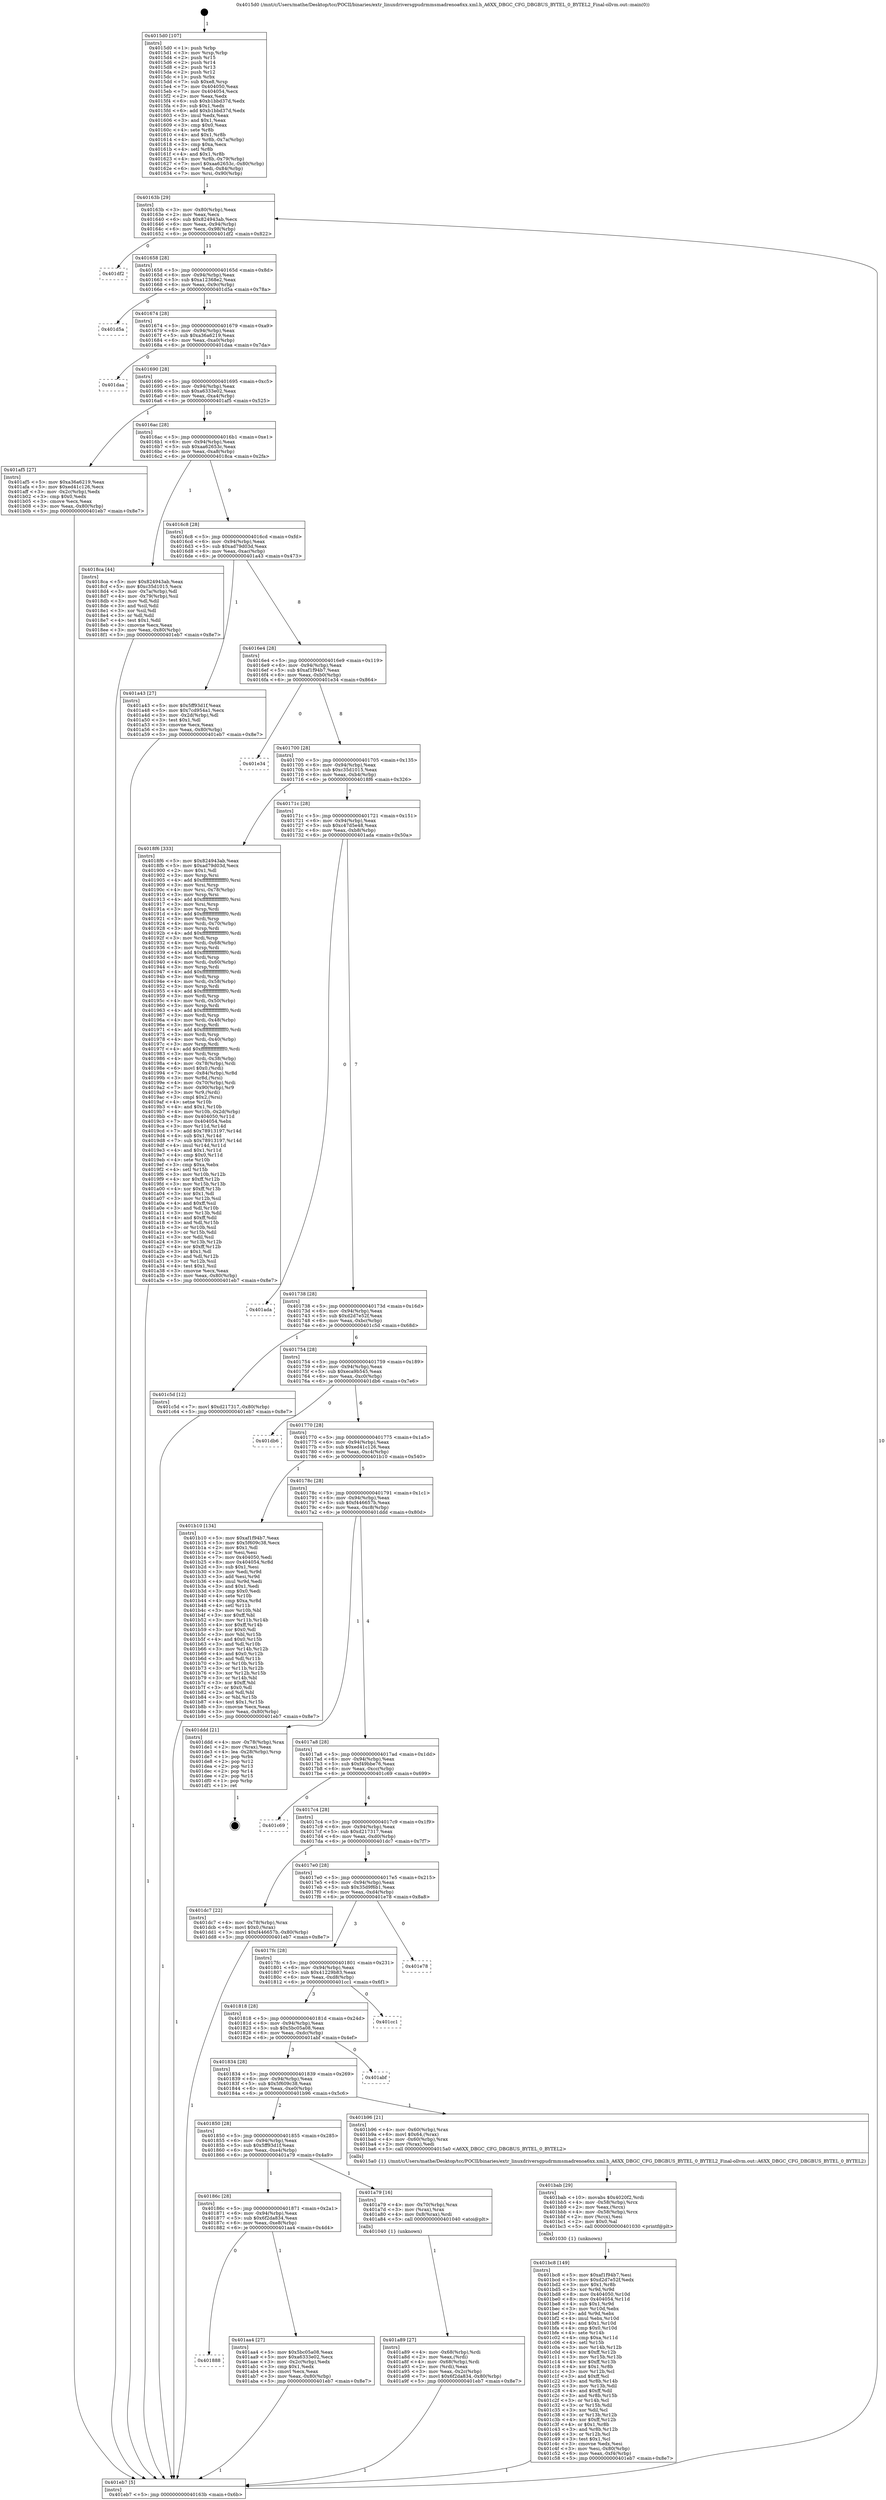 digraph "0x4015d0" {
  label = "0x4015d0 (/mnt/c/Users/mathe/Desktop/tcc/POCII/binaries/extr_linuxdriversgpudrmmsmadrenoa6xx.xml.h_A6XX_DBGC_CFG_DBGBUS_BYTEL_0_BYTEL2_Final-ollvm.out::main(0))"
  labelloc = "t"
  node[shape=record]

  Entry [label="",width=0.3,height=0.3,shape=circle,fillcolor=black,style=filled]
  "0x40163b" [label="{
     0x40163b [29]\l
     | [instrs]\l
     &nbsp;&nbsp;0x40163b \<+3\>: mov -0x80(%rbp),%eax\l
     &nbsp;&nbsp;0x40163e \<+2\>: mov %eax,%ecx\l
     &nbsp;&nbsp;0x401640 \<+6\>: sub $0x824943ab,%ecx\l
     &nbsp;&nbsp;0x401646 \<+6\>: mov %eax,-0x94(%rbp)\l
     &nbsp;&nbsp;0x40164c \<+6\>: mov %ecx,-0x98(%rbp)\l
     &nbsp;&nbsp;0x401652 \<+6\>: je 0000000000401df2 \<main+0x822\>\l
  }"]
  "0x401df2" [label="{
     0x401df2\l
  }", style=dashed]
  "0x401658" [label="{
     0x401658 [28]\l
     | [instrs]\l
     &nbsp;&nbsp;0x401658 \<+5\>: jmp 000000000040165d \<main+0x8d\>\l
     &nbsp;&nbsp;0x40165d \<+6\>: mov -0x94(%rbp),%eax\l
     &nbsp;&nbsp;0x401663 \<+5\>: sub $0xa12368e2,%eax\l
     &nbsp;&nbsp;0x401668 \<+6\>: mov %eax,-0x9c(%rbp)\l
     &nbsp;&nbsp;0x40166e \<+6\>: je 0000000000401d5a \<main+0x78a\>\l
  }"]
  Exit [label="",width=0.3,height=0.3,shape=circle,fillcolor=black,style=filled,peripheries=2]
  "0x401d5a" [label="{
     0x401d5a\l
  }", style=dashed]
  "0x401674" [label="{
     0x401674 [28]\l
     | [instrs]\l
     &nbsp;&nbsp;0x401674 \<+5\>: jmp 0000000000401679 \<main+0xa9\>\l
     &nbsp;&nbsp;0x401679 \<+6\>: mov -0x94(%rbp),%eax\l
     &nbsp;&nbsp;0x40167f \<+5\>: sub $0xa36a6219,%eax\l
     &nbsp;&nbsp;0x401684 \<+6\>: mov %eax,-0xa0(%rbp)\l
     &nbsp;&nbsp;0x40168a \<+6\>: je 0000000000401daa \<main+0x7da\>\l
  }"]
  "0x401bc8" [label="{
     0x401bc8 [149]\l
     | [instrs]\l
     &nbsp;&nbsp;0x401bc8 \<+5\>: mov $0xaf1f94b7,%esi\l
     &nbsp;&nbsp;0x401bcd \<+5\>: mov $0xd2d7e52f,%edx\l
     &nbsp;&nbsp;0x401bd2 \<+3\>: mov $0x1,%r8b\l
     &nbsp;&nbsp;0x401bd5 \<+3\>: xor %r9d,%r9d\l
     &nbsp;&nbsp;0x401bd8 \<+8\>: mov 0x404050,%r10d\l
     &nbsp;&nbsp;0x401be0 \<+8\>: mov 0x404054,%r11d\l
     &nbsp;&nbsp;0x401be8 \<+4\>: sub $0x1,%r9d\l
     &nbsp;&nbsp;0x401bec \<+3\>: mov %r10d,%ebx\l
     &nbsp;&nbsp;0x401bef \<+3\>: add %r9d,%ebx\l
     &nbsp;&nbsp;0x401bf2 \<+4\>: imul %ebx,%r10d\l
     &nbsp;&nbsp;0x401bf6 \<+4\>: and $0x1,%r10d\l
     &nbsp;&nbsp;0x401bfa \<+4\>: cmp $0x0,%r10d\l
     &nbsp;&nbsp;0x401bfe \<+4\>: sete %r14b\l
     &nbsp;&nbsp;0x401c02 \<+4\>: cmp $0xa,%r11d\l
     &nbsp;&nbsp;0x401c06 \<+4\>: setl %r15b\l
     &nbsp;&nbsp;0x401c0a \<+3\>: mov %r14b,%r12b\l
     &nbsp;&nbsp;0x401c0d \<+4\>: xor $0xff,%r12b\l
     &nbsp;&nbsp;0x401c11 \<+3\>: mov %r15b,%r13b\l
     &nbsp;&nbsp;0x401c14 \<+4\>: xor $0xff,%r13b\l
     &nbsp;&nbsp;0x401c18 \<+4\>: xor $0x1,%r8b\l
     &nbsp;&nbsp;0x401c1c \<+3\>: mov %r12b,%cl\l
     &nbsp;&nbsp;0x401c1f \<+3\>: and $0xff,%cl\l
     &nbsp;&nbsp;0x401c22 \<+3\>: and %r8b,%r14b\l
     &nbsp;&nbsp;0x401c25 \<+3\>: mov %r13b,%dil\l
     &nbsp;&nbsp;0x401c28 \<+4\>: and $0xff,%dil\l
     &nbsp;&nbsp;0x401c2c \<+3\>: and %r8b,%r15b\l
     &nbsp;&nbsp;0x401c2f \<+3\>: or %r14b,%cl\l
     &nbsp;&nbsp;0x401c32 \<+3\>: or %r15b,%dil\l
     &nbsp;&nbsp;0x401c35 \<+3\>: xor %dil,%cl\l
     &nbsp;&nbsp;0x401c38 \<+3\>: or %r13b,%r12b\l
     &nbsp;&nbsp;0x401c3b \<+4\>: xor $0xff,%r12b\l
     &nbsp;&nbsp;0x401c3f \<+4\>: or $0x1,%r8b\l
     &nbsp;&nbsp;0x401c43 \<+3\>: and %r8b,%r12b\l
     &nbsp;&nbsp;0x401c46 \<+3\>: or %r12b,%cl\l
     &nbsp;&nbsp;0x401c49 \<+3\>: test $0x1,%cl\l
     &nbsp;&nbsp;0x401c4c \<+3\>: cmovne %edx,%esi\l
     &nbsp;&nbsp;0x401c4f \<+3\>: mov %esi,-0x80(%rbp)\l
     &nbsp;&nbsp;0x401c52 \<+6\>: mov %eax,-0xf4(%rbp)\l
     &nbsp;&nbsp;0x401c58 \<+5\>: jmp 0000000000401eb7 \<main+0x8e7\>\l
  }"]
  "0x401daa" [label="{
     0x401daa\l
  }", style=dashed]
  "0x401690" [label="{
     0x401690 [28]\l
     | [instrs]\l
     &nbsp;&nbsp;0x401690 \<+5\>: jmp 0000000000401695 \<main+0xc5\>\l
     &nbsp;&nbsp;0x401695 \<+6\>: mov -0x94(%rbp),%eax\l
     &nbsp;&nbsp;0x40169b \<+5\>: sub $0xa6333e02,%eax\l
     &nbsp;&nbsp;0x4016a0 \<+6\>: mov %eax,-0xa4(%rbp)\l
     &nbsp;&nbsp;0x4016a6 \<+6\>: je 0000000000401af5 \<main+0x525\>\l
  }"]
  "0x401bab" [label="{
     0x401bab [29]\l
     | [instrs]\l
     &nbsp;&nbsp;0x401bab \<+10\>: movabs $0x4020f2,%rdi\l
     &nbsp;&nbsp;0x401bb5 \<+4\>: mov -0x58(%rbp),%rcx\l
     &nbsp;&nbsp;0x401bb9 \<+2\>: mov %eax,(%rcx)\l
     &nbsp;&nbsp;0x401bbb \<+4\>: mov -0x58(%rbp),%rcx\l
     &nbsp;&nbsp;0x401bbf \<+2\>: mov (%rcx),%esi\l
     &nbsp;&nbsp;0x401bc1 \<+2\>: mov $0x0,%al\l
     &nbsp;&nbsp;0x401bc3 \<+5\>: call 0000000000401030 \<printf@plt\>\l
     | [calls]\l
     &nbsp;&nbsp;0x401030 \{1\} (unknown)\l
  }"]
  "0x401af5" [label="{
     0x401af5 [27]\l
     | [instrs]\l
     &nbsp;&nbsp;0x401af5 \<+5\>: mov $0xa36a6219,%eax\l
     &nbsp;&nbsp;0x401afa \<+5\>: mov $0xed41c126,%ecx\l
     &nbsp;&nbsp;0x401aff \<+3\>: mov -0x2c(%rbp),%edx\l
     &nbsp;&nbsp;0x401b02 \<+3\>: cmp $0x0,%edx\l
     &nbsp;&nbsp;0x401b05 \<+3\>: cmove %ecx,%eax\l
     &nbsp;&nbsp;0x401b08 \<+3\>: mov %eax,-0x80(%rbp)\l
     &nbsp;&nbsp;0x401b0b \<+5\>: jmp 0000000000401eb7 \<main+0x8e7\>\l
  }"]
  "0x4016ac" [label="{
     0x4016ac [28]\l
     | [instrs]\l
     &nbsp;&nbsp;0x4016ac \<+5\>: jmp 00000000004016b1 \<main+0xe1\>\l
     &nbsp;&nbsp;0x4016b1 \<+6\>: mov -0x94(%rbp),%eax\l
     &nbsp;&nbsp;0x4016b7 \<+5\>: sub $0xaa62653c,%eax\l
     &nbsp;&nbsp;0x4016bc \<+6\>: mov %eax,-0xa8(%rbp)\l
     &nbsp;&nbsp;0x4016c2 \<+6\>: je 00000000004018ca \<main+0x2fa\>\l
  }"]
  "0x401888" [label="{
     0x401888\l
  }", style=dashed]
  "0x4018ca" [label="{
     0x4018ca [44]\l
     | [instrs]\l
     &nbsp;&nbsp;0x4018ca \<+5\>: mov $0x824943ab,%eax\l
     &nbsp;&nbsp;0x4018cf \<+5\>: mov $0xc35d1015,%ecx\l
     &nbsp;&nbsp;0x4018d4 \<+3\>: mov -0x7a(%rbp),%dl\l
     &nbsp;&nbsp;0x4018d7 \<+4\>: mov -0x79(%rbp),%sil\l
     &nbsp;&nbsp;0x4018db \<+3\>: mov %dl,%dil\l
     &nbsp;&nbsp;0x4018de \<+3\>: and %sil,%dil\l
     &nbsp;&nbsp;0x4018e1 \<+3\>: xor %sil,%dl\l
     &nbsp;&nbsp;0x4018e4 \<+3\>: or %dl,%dil\l
     &nbsp;&nbsp;0x4018e7 \<+4\>: test $0x1,%dil\l
     &nbsp;&nbsp;0x4018eb \<+3\>: cmovne %ecx,%eax\l
     &nbsp;&nbsp;0x4018ee \<+3\>: mov %eax,-0x80(%rbp)\l
     &nbsp;&nbsp;0x4018f1 \<+5\>: jmp 0000000000401eb7 \<main+0x8e7\>\l
  }"]
  "0x4016c8" [label="{
     0x4016c8 [28]\l
     | [instrs]\l
     &nbsp;&nbsp;0x4016c8 \<+5\>: jmp 00000000004016cd \<main+0xfd\>\l
     &nbsp;&nbsp;0x4016cd \<+6\>: mov -0x94(%rbp),%eax\l
     &nbsp;&nbsp;0x4016d3 \<+5\>: sub $0xad79d03d,%eax\l
     &nbsp;&nbsp;0x4016d8 \<+6\>: mov %eax,-0xac(%rbp)\l
     &nbsp;&nbsp;0x4016de \<+6\>: je 0000000000401a43 \<main+0x473\>\l
  }"]
  "0x401eb7" [label="{
     0x401eb7 [5]\l
     | [instrs]\l
     &nbsp;&nbsp;0x401eb7 \<+5\>: jmp 000000000040163b \<main+0x6b\>\l
  }"]
  "0x4015d0" [label="{
     0x4015d0 [107]\l
     | [instrs]\l
     &nbsp;&nbsp;0x4015d0 \<+1\>: push %rbp\l
     &nbsp;&nbsp;0x4015d1 \<+3\>: mov %rsp,%rbp\l
     &nbsp;&nbsp;0x4015d4 \<+2\>: push %r15\l
     &nbsp;&nbsp;0x4015d6 \<+2\>: push %r14\l
     &nbsp;&nbsp;0x4015d8 \<+2\>: push %r13\l
     &nbsp;&nbsp;0x4015da \<+2\>: push %r12\l
     &nbsp;&nbsp;0x4015dc \<+1\>: push %rbx\l
     &nbsp;&nbsp;0x4015dd \<+7\>: sub $0xe8,%rsp\l
     &nbsp;&nbsp;0x4015e4 \<+7\>: mov 0x404050,%eax\l
     &nbsp;&nbsp;0x4015eb \<+7\>: mov 0x404054,%ecx\l
     &nbsp;&nbsp;0x4015f2 \<+2\>: mov %eax,%edx\l
     &nbsp;&nbsp;0x4015f4 \<+6\>: sub $0xb1bbd37d,%edx\l
     &nbsp;&nbsp;0x4015fa \<+3\>: sub $0x1,%edx\l
     &nbsp;&nbsp;0x4015fd \<+6\>: add $0xb1bbd37d,%edx\l
     &nbsp;&nbsp;0x401603 \<+3\>: imul %edx,%eax\l
     &nbsp;&nbsp;0x401606 \<+3\>: and $0x1,%eax\l
     &nbsp;&nbsp;0x401609 \<+3\>: cmp $0x0,%eax\l
     &nbsp;&nbsp;0x40160c \<+4\>: sete %r8b\l
     &nbsp;&nbsp;0x401610 \<+4\>: and $0x1,%r8b\l
     &nbsp;&nbsp;0x401614 \<+4\>: mov %r8b,-0x7a(%rbp)\l
     &nbsp;&nbsp;0x401618 \<+3\>: cmp $0xa,%ecx\l
     &nbsp;&nbsp;0x40161b \<+4\>: setl %r8b\l
     &nbsp;&nbsp;0x40161f \<+4\>: and $0x1,%r8b\l
     &nbsp;&nbsp;0x401623 \<+4\>: mov %r8b,-0x79(%rbp)\l
     &nbsp;&nbsp;0x401627 \<+7\>: movl $0xaa62653c,-0x80(%rbp)\l
     &nbsp;&nbsp;0x40162e \<+6\>: mov %edi,-0x84(%rbp)\l
     &nbsp;&nbsp;0x401634 \<+7\>: mov %rsi,-0x90(%rbp)\l
  }"]
  "0x401aa4" [label="{
     0x401aa4 [27]\l
     | [instrs]\l
     &nbsp;&nbsp;0x401aa4 \<+5\>: mov $0x5bc05a08,%eax\l
     &nbsp;&nbsp;0x401aa9 \<+5\>: mov $0xa6333e02,%ecx\l
     &nbsp;&nbsp;0x401aae \<+3\>: mov -0x2c(%rbp),%edx\l
     &nbsp;&nbsp;0x401ab1 \<+3\>: cmp $0x1,%edx\l
     &nbsp;&nbsp;0x401ab4 \<+3\>: cmovl %ecx,%eax\l
     &nbsp;&nbsp;0x401ab7 \<+3\>: mov %eax,-0x80(%rbp)\l
     &nbsp;&nbsp;0x401aba \<+5\>: jmp 0000000000401eb7 \<main+0x8e7\>\l
  }"]
  "0x401a43" [label="{
     0x401a43 [27]\l
     | [instrs]\l
     &nbsp;&nbsp;0x401a43 \<+5\>: mov $0x5ff93d1f,%eax\l
     &nbsp;&nbsp;0x401a48 \<+5\>: mov $0x7cd954a1,%ecx\l
     &nbsp;&nbsp;0x401a4d \<+3\>: mov -0x2d(%rbp),%dl\l
     &nbsp;&nbsp;0x401a50 \<+3\>: test $0x1,%dl\l
     &nbsp;&nbsp;0x401a53 \<+3\>: cmovne %ecx,%eax\l
     &nbsp;&nbsp;0x401a56 \<+3\>: mov %eax,-0x80(%rbp)\l
     &nbsp;&nbsp;0x401a59 \<+5\>: jmp 0000000000401eb7 \<main+0x8e7\>\l
  }"]
  "0x4016e4" [label="{
     0x4016e4 [28]\l
     | [instrs]\l
     &nbsp;&nbsp;0x4016e4 \<+5\>: jmp 00000000004016e9 \<main+0x119\>\l
     &nbsp;&nbsp;0x4016e9 \<+6\>: mov -0x94(%rbp),%eax\l
     &nbsp;&nbsp;0x4016ef \<+5\>: sub $0xaf1f94b7,%eax\l
     &nbsp;&nbsp;0x4016f4 \<+6\>: mov %eax,-0xb0(%rbp)\l
     &nbsp;&nbsp;0x4016fa \<+6\>: je 0000000000401e34 \<main+0x864\>\l
  }"]
  "0x401a89" [label="{
     0x401a89 [27]\l
     | [instrs]\l
     &nbsp;&nbsp;0x401a89 \<+4\>: mov -0x68(%rbp),%rdi\l
     &nbsp;&nbsp;0x401a8d \<+2\>: mov %eax,(%rdi)\l
     &nbsp;&nbsp;0x401a8f \<+4\>: mov -0x68(%rbp),%rdi\l
     &nbsp;&nbsp;0x401a93 \<+2\>: mov (%rdi),%eax\l
     &nbsp;&nbsp;0x401a95 \<+3\>: mov %eax,-0x2c(%rbp)\l
     &nbsp;&nbsp;0x401a98 \<+7\>: movl $0x6f2da834,-0x80(%rbp)\l
     &nbsp;&nbsp;0x401a9f \<+5\>: jmp 0000000000401eb7 \<main+0x8e7\>\l
  }"]
  "0x401e34" [label="{
     0x401e34\l
  }", style=dashed]
  "0x401700" [label="{
     0x401700 [28]\l
     | [instrs]\l
     &nbsp;&nbsp;0x401700 \<+5\>: jmp 0000000000401705 \<main+0x135\>\l
     &nbsp;&nbsp;0x401705 \<+6\>: mov -0x94(%rbp),%eax\l
     &nbsp;&nbsp;0x40170b \<+5\>: sub $0xc35d1015,%eax\l
     &nbsp;&nbsp;0x401710 \<+6\>: mov %eax,-0xb4(%rbp)\l
     &nbsp;&nbsp;0x401716 \<+6\>: je 00000000004018f6 \<main+0x326\>\l
  }"]
  "0x40186c" [label="{
     0x40186c [28]\l
     | [instrs]\l
     &nbsp;&nbsp;0x40186c \<+5\>: jmp 0000000000401871 \<main+0x2a1\>\l
     &nbsp;&nbsp;0x401871 \<+6\>: mov -0x94(%rbp),%eax\l
     &nbsp;&nbsp;0x401877 \<+5\>: sub $0x6f2da834,%eax\l
     &nbsp;&nbsp;0x40187c \<+6\>: mov %eax,-0xe8(%rbp)\l
     &nbsp;&nbsp;0x401882 \<+6\>: je 0000000000401aa4 \<main+0x4d4\>\l
  }"]
  "0x4018f6" [label="{
     0x4018f6 [333]\l
     | [instrs]\l
     &nbsp;&nbsp;0x4018f6 \<+5\>: mov $0x824943ab,%eax\l
     &nbsp;&nbsp;0x4018fb \<+5\>: mov $0xad79d03d,%ecx\l
     &nbsp;&nbsp;0x401900 \<+2\>: mov $0x1,%dl\l
     &nbsp;&nbsp;0x401902 \<+3\>: mov %rsp,%rsi\l
     &nbsp;&nbsp;0x401905 \<+4\>: add $0xfffffffffffffff0,%rsi\l
     &nbsp;&nbsp;0x401909 \<+3\>: mov %rsi,%rsp\l
     &nbsp;&nbsp;0x40190c \<+4\>: mov %rsi,-0x78(%rbp)\l
     &nbsp;&nbsp;0x401910 \<+3\>: mov %rsp,%rsi\l
     &nbsp;&nbsp;0x401913 \<+4\>: add $0xfffffffffffffff0,%rsi\l
     &nbsp;&nbsp;0x401917 \<+3\>: mov %rsi,%rsp\l
     &nbsp;&nbsp;0x40191a \<+3\>: mov %rsp,%rdi\l
     &nbsp;&nbsp;0x40191d \<+4\>: add $0xfffffffffffffff0,%rdi\l
     &nbsp;&nbsp;0x401921 \<+3\>: mov %rdi,%rsp\l
     &nbsp;&nbsp;0x401924 \<+4\>: mov %rdi,-0x70(%rbp)\l
     &nbsp;&nbsp;0x401928 \<+3\>: mov %rsp,%rdi\l
     &nbsp;&nbsp;0x40192b \<+4\>: add $0xfffffffffffffff0,%rdi\l
     &nbsp;&nbsp;0x40192f \<+3\>: mov %rdi,%rsp\l
     &nbsp;&nbsp;0x401932 \<+4\>: mov %rdi,-0x68(%rbp)\l
     &nbsp;&nbsp;0x401936 \<+3\>: mov %rsp,%rdi\l
     &nbsp;&nbsp;0x401939 \<+4\>: add $0xfffffffffffffff0,%rdi\l
     &nbsp;&nbsp;0x40193d \<+3\>: mov %rdi,%rsp\l
     &nbsp;&nbsp;0x401940 \<+4\>: mov %rdi,-0x60(%rbp)\l
     &nbsp;&nbsp;0x401944 \<+3\>: mov %rsp,%rdi\l
     &nbsp;&nbsp;0x401947 \<+4\>: add $0xfffffffffffffff0,%rdi\l
     &nbsp;&nbsp;0x40194b \<+3\>: mov %rdi,%rsp\l
     &nbsp;&nbsp;0x40194e \<+4\>: mov %rdi,-0x58(%rbp)\l
     &nbsp;&nbsp;0x401952 \<+3\>: mov %rsp,%rdi\l
     &nbsp;&nbsp;0x401955 \<+4\>: add $0xfffffffffffffff0,%rdi\l
     &nbsp;&nbsp;0x401959 \<+3\>: mov %rdi,%rsp\l
     &nbsp;&nbsp;0x40195c \<+4\>: mov %rdi,-0x50(%rbp)\l
     &nbsp;&nbsp;0x401960 \<+3\>: mov %rsp,%rdi\l
     &nbsp;&nbsp;0x401963 \<+4\>: add $0xfffffffffffffff0,%rdi\l
     &nbsp;&nbsp;0x401967 \<+3\>: mov %rdi,%rsp\l
     &nbsp;&nbsp;0x40196a \<+4\>: mov %rdi,-0x48(%rbp)\l
     &nbsp;&nbsp;0x40196e \<+3\>: mov %rsp,%rdi\l
     &nbsp;&nbsp;0x401971 \<+4\>: add $0xfffffffffffffff0,%rdi\l
     &nbsp;&nbsp;0x401975 \<+3\>: mov %rdi,%rsp\l
     &nbsp;&nbsp;0x401978 \<+4\>: mov %rdi,-0x40(%rbp)\l
     &nbsp;&nbsp;0x40197c \<+3\>: mov %rsp,%rdi\l
     &nbsp;&nbsp;0x40197f \<+4\>: add $0xfffffffffffffff0,%rdi\l
     &nbsp;&nbsp;0x401983 \<+3\>: mov %rdi,%rsp\l
     &nbsp;&nbsp;0x401986 \<+4\>: mov %rdi,-0x38(%rbp)\l
     &nbsp;&nbsp;0x40198a \<+4\>: mov -0x78(%rbp),%rdi\l
     &nbsp;&nbsp;0x40198e \<+6\>: movl $0x0,(%rdi)\l
     &nbsp;&nbsp;0x401994 \<+7\>: mov -0x84(%rbp),%r8d\l
     &nbsp;&nbsp;0x40199b \<+3\>: mov %r8d,(%rsi)\l
     &nbsp;&nbsp;0x40199e \<+4\>: mov -0x70(%rbp),%rdi\l
     &nbsp;&nbsp;0x4019a2 \<+7\>: mov -0x90(%rbp),%r9\l
     &nbsp;&nbsp;0x4019a9 \<+3\>: mov %r9,(%rdi)\l
     &nbsp;&nbsp;0x4019ac \<+3\>: cmpl $0x2,(%rsi)\l
     &nbsp;&nbsp;0x4019af \<+4\>: setne %r10b\l
     &nbsp;&nbsp;0x4019b3 \<+4\>: and $0x1,%r10b\l
     &nbsp;&nbsp;0x4019b7 \<+4\>: mov %r10b,-0x2d(%rbp)\l
     &nbsp;&nbsp;0x4019bb \<+8\>: mov 0x404050,%r11d\l
     &nbsp;&nbsp;0x4019c3 \<+7\>: mov 0x404054,%ebx\l
     &nbsp;&nbsp;0x4019ca \<+3\>: mov %r11d,%r14d\l
     &nbsp;&nbsp;0x4019cd \<+7\>: add $0x78913197,%r14d\l
     &nbsp;&nbsp;0x4019d4 \<+4\>: sub $0x1,%r14d\l
     &nbsp;&nbsp;0x4019d8 \<+7\>: sub $0x78913197,%r14d\l
     &nbsp;&nbsp;0x4019df \<+4\>: imul %r14d,%r11d\l
     &nbsp;&nbsp;0x4019e3 \<+4\>: and $0x1,%r11d\l
     &nbsp;&nbsp;0x4019e7 \<+4\>: cmp $0x0,%r11d\l
     &nbsp;&nbsp;0x4019eb \<+4\>: sete %r10b\l
     &nbsp;&nbsp;0x4019ef \<+3\>: cmp $0xa,%ebx\l
     &nbsp;&nbsp;0x4019f2 \<+4\>: setl %r15b\l
     &nbsp;&nbsp;0x4019f6 \<+3\>: mov %r10b,%r12b\l
     &nbsp;&nbsp;0x4019f9 \<+4\>: xor $0xff,%r12b\l
     &nbsp;&nbsp;0x4019fd \<+3\>: mov %r15b,%r13b\l
     &nbsp;&nbsp;0x401a00 \<+4\>: xor $0xff,%r13b\l
     &nbsp;&nbsp;0x401a04 \<+3\>: xor $0x1,%dl\l
     &nbsp;&nbsp;0x401a07 \<+3\>: mov %r12b,%sil\l
     &nbsp;&nbsp;0x401a0a \<+4\>: and $0xff,%sil\l
     &nbsp;&nbsp;0x401a0e \<+3\>: and %dl,%r10b\l
     &nbsp;&nbsp;0x401a11 \<+3\>: mov %r13b,%dil\l
     &nbsp;&nbsp;0x401a14 \<+4\>: and $0xff,%dil\l
     &nbsp;&nbsp;0x401a18 \<+3\>: and %dl,%r15b\l
     &nbsp;&nbsp;0x401a1b \<+3\>: or %r10b,%sil\l
     &nbsp;&nbsp;0x401a1e \<+3\>: or %r15b,%dil\l
     &nbsp;&nbsp;0x401a21 \<+3\>: xor %dil,%sil\l
     &nbsp;&nbsp;0x401a24 \<+3\>: or %r13b,%r12b\l
     &nbsp;&nbsp;0x401a27 \<+4\>: xor $0xff,%r12b\l
     &nbsp;&nbsp;0x401a2b \<+3\>: or $0x1,%dl\l
     &nbsp;&nbsp;0x401a2e \<+3\>: and %dl,%r12b\l
     &nbsp;&nbsp;0x401a31 \<+3\>: or %r12b,%sil\l
     &nbsp;&nbsp;0x401a34 \<+4\>: test $0x1,%sil\l
     &nbsp;&nbsp;0x401a38 \<+3\>: cmovne %ecx,%eax\l
     &nbsp;&nbsp;0x401a3b \<+3\>: mov %eax,-0x80(%rbp)\l
     &nbsp;&nbsp;0x401a3e \<+5\>: jmp 0000000000401eb7 \<main+0x8e7\>\l
  }"]
  "0x40171c" [label="{
     0x40171c [28]\l
     | [instrs]\l
     &nbsp;&nbsp;0x40171c \<+5\>: jmp 0000000000401721 \<main+0x151\>\l
     &nbsp;&nbsp;0x401721 \<+6\>: mov -0x94(%rbp),%eax\l
     &nbsp;&nbsp;0x401727 \<+5\>: sub $0xc47d5e48,%eax\l
     &nbsp;&nbsp;0x40172c \<+6\>: mov %eax,-0xb8(%rbp)\l
     &nbsp;&nbsp;0x401732 \<+6\>: je 0000000000401ada \<main+0x50a\>\l
  }"]
  "0x401a79" [label="{
     0x401a79 [16]\l
     | [instrs]\l
     &nbsp;&nbsp;0x401a79 \<+4\>: mov -0x70(%rbp),%rax\l
     &nbsp;&nbsp;0x401a7d \<+3\>: mov (%rax),%rax\l
     &nbsp;&nbsp;0x401a80 \<+4\>: mov 0x8(%rax),%rdi\l
     &nbsp;&nbsp;0x401a84 \<+5\>: call 0000000000401040 \<atoi@plt\>\l
     | [calls]\l
     &nbsp;&nbsp;0x401040 \{1\} (unknown)\l
  }"]
  "0x401850" [label="{
     0x401850 [28]\l
     | [instrs]\l
     &nbsp;&nbsp;0x401850 \<+5\>: jmp 0000000000401855 \<main+0x285\>\l
     &nbsp;&nbsp;0x401855 \<+6\>: mov -0x94(%rbp),%eax\l
     &nbsp;&nbsp;0x40185b \<+5\>: sub $0x5ff93d1f,%eax\l
     &nbsp;&nbsp;0x401860 \<+6\>: mov %eax,-0xe4(%rbp)\l
     &nbsp;&nbsp;0x401866 \<+6\>: je 0000000000401a79 \<main+0x4a9\>\l
  }"]
  "0x401ada" [label="{
     0x401ada\l
  }", style=dashed]
  "0x401738" [label="{
     0x401738 [28]\l
     | [instrs]\l
     &nbsp;&nbsp;0x401738 \<+5\>: jmp 000000000040173d \<main+0x16d\>\l
     &nbsp;&nbsp;0x40173d \<+6\>: mov -0x94(%rbp),%eax\l
     &nbsp;&nbsp;0x401743 \<+5\>: sub $0xd2d7e52f,%eax\l
     &nbsp;&nbsp;0x401748 \<+6\>: mov %eax,-0xbc(%rbp)\l
     &nbsp;&nbsp;0x40174e \<+6\>: je 0000000000401c5d \<main+0x68d\>\l
  }"]
  "0x401b96" [label="{
     0x401b96 [21]\l
     | [instrs]\l
     &nbsp;&nbsp;0x401b96 \<+4\>: mov -0x60(%rbp),%rax\l
     &nbsp;&nbsp;0x401b9a \<+6\>: movl $0x64,(%rax)\l
     &nbsp;&nbsp;0x401ba0 \<+4\>: mov -0x60(%rbp),%rax\l
     &nbsp;&nbsp;0x401ba4 \<+2\>: mov (%rax),%edi\l
     &nbsp;&nbsp;0x401ba6 \<+5\>: call 00000000004015a0 \<A6XX_DBGC_CFG_DBGBUS_BYTEL_0_BYTEL2\>\l
     | [calls]\l
     &nbsp;&nbsp;0x4015a0 \{1\} (/mnt/c/Users/mathe/Desktop/tcc/POCII/binaries/extr_linuxdriversgpudrmmsmadrenoa6xx.xml.h_A6XX_DBGC_CFG_DBGBUS_BYTEL_0_BYTEL2_Final-ollvm.out::A6XX_DBGC_CFG_DBGBUS_BYTEL_0_BYTEL2)\l
  }"]
  "0x401c5d" [label="{
     0x401c5d [12]\l
     | [instrs]\l
     &nbsp;&nbsp;0x401c5d \<+7\>: movl $0xd217317,-0x80(%rbp)\l
     &nbsp;&nbsp;0x401c64 \<+5\>: jmp 0000000000401eb7 \<main+0x8e7\>\l
  }"]
  "0x401754" [label="{
     0x401754 [28]\l
     | [instrs]\l
     &nbsp;&nbsp;0x401754 \<+5\>: jmp 0000000000401759 \<main+0x189\>\l
     &nbsp;&nbsp;0x401759 \<+6\>: mov -0x94(%rbp),%eax\l
     &nbsp;&nbsp;0x40175f \<+5\>: sub $0xeca9b545,%eax\l
     &nbsp;&nbsp;0x401764 \<+6\>: mov %eax,-0xc0(%rbp)\l
     &nbsp;&nbsp;0x40176a \<+6\>: je 0000000000401db6 \<main+0x7e6\>\l
  }"]
  "0x401834" [label="{
     0x401834 [28]\l
     | [instrs]\l
     &nbsp;&nbsp;0x401834 \<+5\>: jmp 0000000000401839 \<main+0x269\>\l
     &nbsp;&nbsp;0x401839 \<+6\>: mov -0x94(%rbp),%eax\l
     &nbsp;&nbsp;0x40183f \<+5\>: sub $0x5f609c38,%eax\l
     &nbsp;&nbsp;0x401844 \<+6\>: mov %eax,-0xe0(%rbp)\l
     &nbsp;&nbsp;0x40184a \<+6\>: je 0000000000401b96 \<main+0x5c6\>\l
  }"]
  "0x401db6" [label="{
     0x401db6\l
  }", style=dashed]
  "0x401770" [label="{
     0x401770 [28]\l
     | [instrs]\l
     &nbsp;&nbsp;0x401770 \<+5\>: jmp 0000000000401775 \<main+0x1a5\>\l
     &nbsp;&nbsp;0x401775 \<+6\>: mov -0x94(%rbp),%eax\l
     &nbsp;&nbsp;0x40177b \<+5\>: sub $0xed41c126,%eax\l
     &nbsp;&nbsp;0x401780 \<+6\>: mov %eax,-0xc4(%rbp)\l
     &nbsp;&nbsp;0x401786 \<+6\>: je 0000000000401b10 \<main+0x540\>\l
  }"]
  "0x401abf" [label="{
     0x401abf\l
  }", style=dashed]
  "0x401b10" [label="{
     0x401b10 [134]\l
     | [instrs]\l
     &nbsp;&nbsp;0x401b10 \<+5\>: mov $0xaf1f94b7,%eax\l
     &nbsp;&nbsp;0x401b15 \<+5\>: mov $0x5f609c38,%ecx\l
     &nbsp;&nbsp;0x401b1a \<+2\>: mov $0x1,%dl\l
     &nbsp;&nbsp;0x401b1c \<+2\>: xor %esi,%esi\l
     &nbsp;&nbsp;0x401b1e \<+7\>: mov 0x404050,%edi\l
     &nbsp;&nbsp;0x401b25 \<+8\>: mov 0x404054,%r8d\l
     &nbsp;&nbsp;0x401b2d \<+3\>: sub $0x1,%esi\l
     &nbsp;&nbsp;0x401b30 \<+3\>: mov %edi,%r9d\l
     &nbsp;&nbsp;0x401b33 \<+3\>: add %esi,%r9d\l
     &nbsp;&nbsp;0x401b36 \<+4\>: imul %r9d,%edi\l
     &nbsp;&nbsp;0x401b3a \<+3\>: and $0x1,%edi\l
     &nbsp;&nbsp;0x401b3d \<+3\>: cmp $0x0,%edi\l
     &nbsp;&nbsp;0x401b40 \<+4\>: sete %r10b\l
     &nbsp;&nbsp;0x401b44 \<+4\>: cmp $0xa,%r8d\l
     &nbsp;&nbsp;0x401b48 \<+4\>: setl %r11b\l
     &nbsp;&nbsp;0x401b4c \<+3\>: mov %r10b,%bl\l
     &nbsp;&nbsp;0x401b4f \<+3\>: xor $0xff,%bl\l
     &nbsp;&nbsp;0x401b52 \<+3\>: mov %r11b,%r14b\l
     &nbsp;&nbsp;0x401b55 \<+4\>: xor $0xff,%r14b\l
     &nbsp;&nbsp;0x401b59 \<+3\>: xor $0x0,%dl\l
     &nbsp;&nbsp;0x401b5c \<+3\>: mov %bl,%r15b\l
     &nbsp;&nbsp;0x401b5f \<+4\>: and $0x0,%r15b\l
     &nbsp;&nbsp;0x401b63 \<+3\>: and %dl,%r10b\l
     &nbsp;&nbsp;0x401b66 \<+3\>: mov %r14b,%r12b\l
     &nbsp;&nbsp;0x401b69 \<+4\>: and $0x0,%r12b\l
     &nbsp;&nbsp;0x401b6d \<+3\>: and %dl,%r11b\l
     &nbsp;&nbsp;0x401b70 \<+3\>: or %r10b,%r15b\l
     &nbsp;&nbsp;0x401b73 \<+3\>: or %r11b,%r12b\l
     &nbsp;&nbsp;0x401b76 \<+3\>: xor %r12b,%r15b\l
     &nbsp;&nbsp;0x401b79 \<+3\>: or %r14b,%bl\l
     &nbsp;&nbsp;0x401b7c \<+3\>: xor $0xff,%bl\l
     &nbsp;&nbsp;0x401b7f \<+3\>: or $0x0,%dl\l
     &nbsp;&nbsp;0x401b82 \<+2\>: and %dl,%bl\l
     &nbsp;&nbsp;0x401b84 \<+3\>: or %bl,%r15b\l
     &nbsp;&nbsp;0x401b87 \<+4\>: test $0x1,%r15b\l
     &nbsp;&nbsp;0x401b8b \<+3\>: cmovne %ecx,%eax\l
     &nbsp;&nbsp;0x401b8e \<+3\>: mov %eax,-0x80(%rbp)\l
     &nbsp;&nbsp;0x401b91 \<+5\>: jmp 0000000000401eb7 \<main+0x8e7\>\l
  }"]
  "0x40178c" [label="{
     0x40178c [28]\l
     | [instrs]\l
     &nbsp;&nbsp;0x40178c \<+5\>: jmp 0000000000401791 \<main+0x1c1\>\l
     &nbsp;&nbsp;0x401791 \<+6\>: mov -0x94(%rbp),%eax\l
     &nbsp;&nbsp;0x401797 \<+5\>: sub $0xf446657b,%eax\l
     &nbsp;&nbsp;0x40179c \<+6\>: mov %eax,-0xc8(%rbp)\l
     &nbsp;&nbsp;0x4017a2 \<+6\>: je 0000000000401ddd \<main+0x80d\>\l
  }"]
  "0x401818" [label="{
     0x401818 [28]\l
     | [instrs]\l
     &nbsp;&nbsp;0x401818 \<+5\>: jmp 000000000040181d \<main+0x24d\>\l
     &nbsp;&nbsp;0x40181d \<+6\>: mov -0x94(%rbp),%eax\l
     &nbsp;&nbsp;0x401823 \<+5\>: sub $0x5bc05a08,%eax\l
     &nbsp;&nbsp;0x401828 \<+6\>: mov %eax,-0xdc(%rbp)\l
     &nbsp;&nbsp;0x40182e \<+6\>: je 0000000000401abf \<main+0x4ef\>\l
  }"]
  "0x401ddd" [label="{
     0x401ddd [21]\l
     | [instrs]\l
     &nbsp;&nbsp;0x401ddd \<+4\>: mov -0x78(%rbp),%rax\l
     &nbsp;&nbsp;0x401de1 \<+2\>: mov (%rax),%eax\l
     &nbsp;&nbsp;0x401de3 \<+4\>: lea -0x28(%rbp),%rsp\l
     &nbsp;&nbsp;0x401de7 \<+1\>: pop %rbx\l
     &nbsp;&nbsp;0x401de8 \<+2\>: pop %r12\l
     &nbsp;&nbsp;0x401dea \<+2\>: pop %r13\l
     &nbsp;&nbsp;0x401dec \<+2\>: pop %r14\l
     &nbsp;&nbsp;0x401dee \<+2\>: pop %r15\l
     &nbsp;&nbsp;0x401df0 \<+1\>: pop %rbp\l
     &nbsp;&nbsp;0x401df1 \<+1\>: ret\l
  }"]
  "0x4017a8" [label="{
     0x4017a8 [28]\l
     | [instrs]\l
     &nbsp;&nbsp;0x4017a8 \<+5\>: jmp 00000000004017ad \<main+0x1dd\>\l
     &nbsp;&nbsp;0x4017ad \<+6\>: mov -0x94(%rbp),%eax\l
     &nbsp;&nbsp;0x4017b3 \<+5\>: sub $0xf49bbe76,%eax\l
     &nbsp;&nbsp;0x4017b8 \<+6\>: mov %eax,-0xcc(%rbp)\l
     &nbsp;&nbsp;0x4017be \<+6\>: je 0000000000401c69 \<main+0x699\>\l
  }"]
  "0x401cc1" [label="{
     0x401cc1\l
  }", style=dashed]
  "0x401c69" [label="{
     0x401c69\l
  }", style=dashed]
  "0x4017c4" [label="{
     0x4017c4 [28]\l
     | [instrs]\l
     &nbsp;&nbsp;0x4017c4 \<+5\>: jmp 00000000004017c9 \<main+0x1f9\>\l
     &nbsp;&nbsp;0x4017c9 \<+6\>: mov -0x94(%rbp),%eax\l
     &nbsp;&nbsp;0x4017cf \<+5\>: sub $0xd217317,%eax\l
     &nbsp;&nbsp;0x4017d4 \<+6\>: mov %eax,-0xd0(%rbp)\l
     &nbsp;&nbsp;0x4017da \<+6\>: je 0000000000401dc7 \<main+0x7f7\>\l
  }"]
  "0x4017fc" [label="{
     0x4017fc [28]\l
     | [instrs]\l
     &nbsp;&nbsp;0x4017fc \<+5\>: jmp 0000000000401801 \<main+0x231\>\l
     &nbsp;&nbsp;0x401801 \<+6\>: mov -0x94(%rbp),%eax\l
     &nbsp;&nbsp;0x401807 \<+5\>: sub $0x41229b83,%eax\l
     &nbsp;&nbsp;0x40180c \<+6\>: mov %eax,-0xd8(%rbp)\l
     &nbsp;&nbsp;0x401812 \<+6\>: je 0000000000401cc1 \<main+0x6f1\>\l
  }"]
  "0x401dc7" [label="{
     0x401dc7 [22]\l
     | [instrs]\l
     &nbsp;&nbsp;0x401dc7 \<+4\>: mov -0x78(%rbp),%rax\l
     &nbsp;&nbsp;0x401dcb \<+6\>: movl $0x0,(%rax)\l
     &nbsp;&nbsp;0x401dd1 \<+7\>: movl $0xf446657b,-0x80(%rbp)\l
     &nbsp;&nbsp;0x401dd8 \<+5\>: jmp 0000000000401eb7 \<main+0x8e7\>\l
  }"]
  "0x4017e0" [label="{
     0x4017e0 [28]\l
     | [instrs]\l
     &nbsp;&nbsp;0x4017e0 \<+5\>: jmp 00000000004017e5 \<main+0x215\>\l
     &nbsp;&nbsp;0x4017e5 \<+6\>: mov -0x94(%rbp),%eax\l
     &nbsp;&nbsp;0x4017eb \<+5\>: sub $0x35d9f6b1,%eax\l
     &nbsp;&nbsp;0x4017f0 \<+6\>: mov %eax,-0xd4(%rbp)\l
     &nbsp;&nbsp;0x4017f6 \<+6\>: je 0000000000401e78 \<main+0x8a8\>\l
  }"]
  "0x401e78" [label="{
     0x401e78\l
  }", style=dashed]
  Entry -> "0x4015d0" [label=" 1"]
  "0x40163b" -> "0x401df2" [label=" 0"]
  "0x40163b" -> "0x401658" [label=" 11"]
  "0x401ddd" -> Exit [label=" 1"]
  "0x401658" -> "0x401d5a" [label=" 0"]
  "0x401658" -> "0x401674" [label=" 11"]
  "0x401dc7" -> "0x401eb7" [label=" 1"]
  "0x401674" -> "0x401daa" [label=" 0"]
  "0x401674" -> "0x401690" [label=" 11"]
  "0x401c5d" -> "0x401eb7" [label=" 1"]
  "0x401690" -> "0x401af5" [label=" 1"]
  "0x401690" -> "0x4016ac" [label=" 10"]
  "0x401bc8" -> "0x401eb7" [label=" 1"]
  "0x4016ac" -> "0x4018ca" [label=" 1"]
  "0x4016ac" -> "0x4016c8" [label=" 9"]
  "0x4018ca" -> "0x401eb7" [label=" 1"]
  "0x4015d0" -> "0x40163b" [label=" 1"]
  "0x401eb7" -> "0x40163b" [label=" 10"]
  "0x401bab" -> "0x401bc8" [label=" 1"]
  "0x4016c8" -> "0x401a43" [label=" 1"]
  "0x4016c8" -> "0x4016e4" [label=" 8"]
  "0x401b96" -> "0x401bab" [label=" 1"]
  "0x4016e4" -> "0x401e34" [label=" 0"]
  "0x4016e4" -> "0x401700" [label=" 8"]
  "0x401af5" -> "0x401eb7" [label=" 1"]
  "0x401700" -> "0x4018f6" [label=" 1"]
  "0x401700" -> "0x40171c" [label=" 7"]
  "0x401aa4" -> "0x401eb7" [label=" 1"]
  "0x4018f6" -> "0x401eb7" [label=" 1"]
  "0x401a43" -> "0x401eb7" [label=" 1"]
  "0x40186c" -> "0x401888" [label=" 0"]
  "0x40171c" -> "0x401ada" [label=" 0"]
  "0x40171c" -> "0x401738" [label=" 7"]
  "0x401b10" -> "0x401eb7" [label=" 1"]
  "0x401738" -> "0x401c5d" [label=" 1"]
  "0x401738" -> "0x401754" [label=" 6"]
  "0x401a89" -> "0x401eb7" [label=" 1"]
  "0x401754" -> "0x401db6" [label=" 0"]
  "0x401754" -> "0x401770" [label=" 6"]
  "0x401850" -> "0x40186c" [label=" 1"]
  "0x401770" -> "0x401b10" [label=" 1"]
  "0x401770" -> "0x40178c" [label=" 5"]
  "0x401850" -> "0x401a79" [label=" 1"]
  "0x40178c" -> "0x401ddd" [label=" 1"]
  "0x40178c" -> "0x4017a8" [label=" 4"]
  "0x401834" -> "0x401850" [label=" 2"]
  "0x4017a8" -> "0x401c69" [label=" 0"]
  "0x4017a8" -> "0x4017c4" [label=" 4"]
  "0x401834" -> "0x401b96" [label=" 1"]
  "0x4017c4" -> "0x401dc7" [label=" 1"]
  "0x4017c4" -> "0x4017e0" [label=" 3"]
  "0x401818" -> "0x401834" [label=" 3"]
  "0x4017e0" -> "0x401e78" [label=" 0"]
  "0x4017e0" -> "0x4017fc" [label=" 3"]
  "0x401a79" -> "0x401a89" [label=" 1"]
  "0x4017fc" -> "0x401cc1" [label=" 0"]
  "0x4017fc" -> "0x401818" [label=" 3"]
  "0x40186c" -> "0x401aa4" [label=" 1"]
  "0x401818" -> "0x401abf" [label=" 0"]
}

